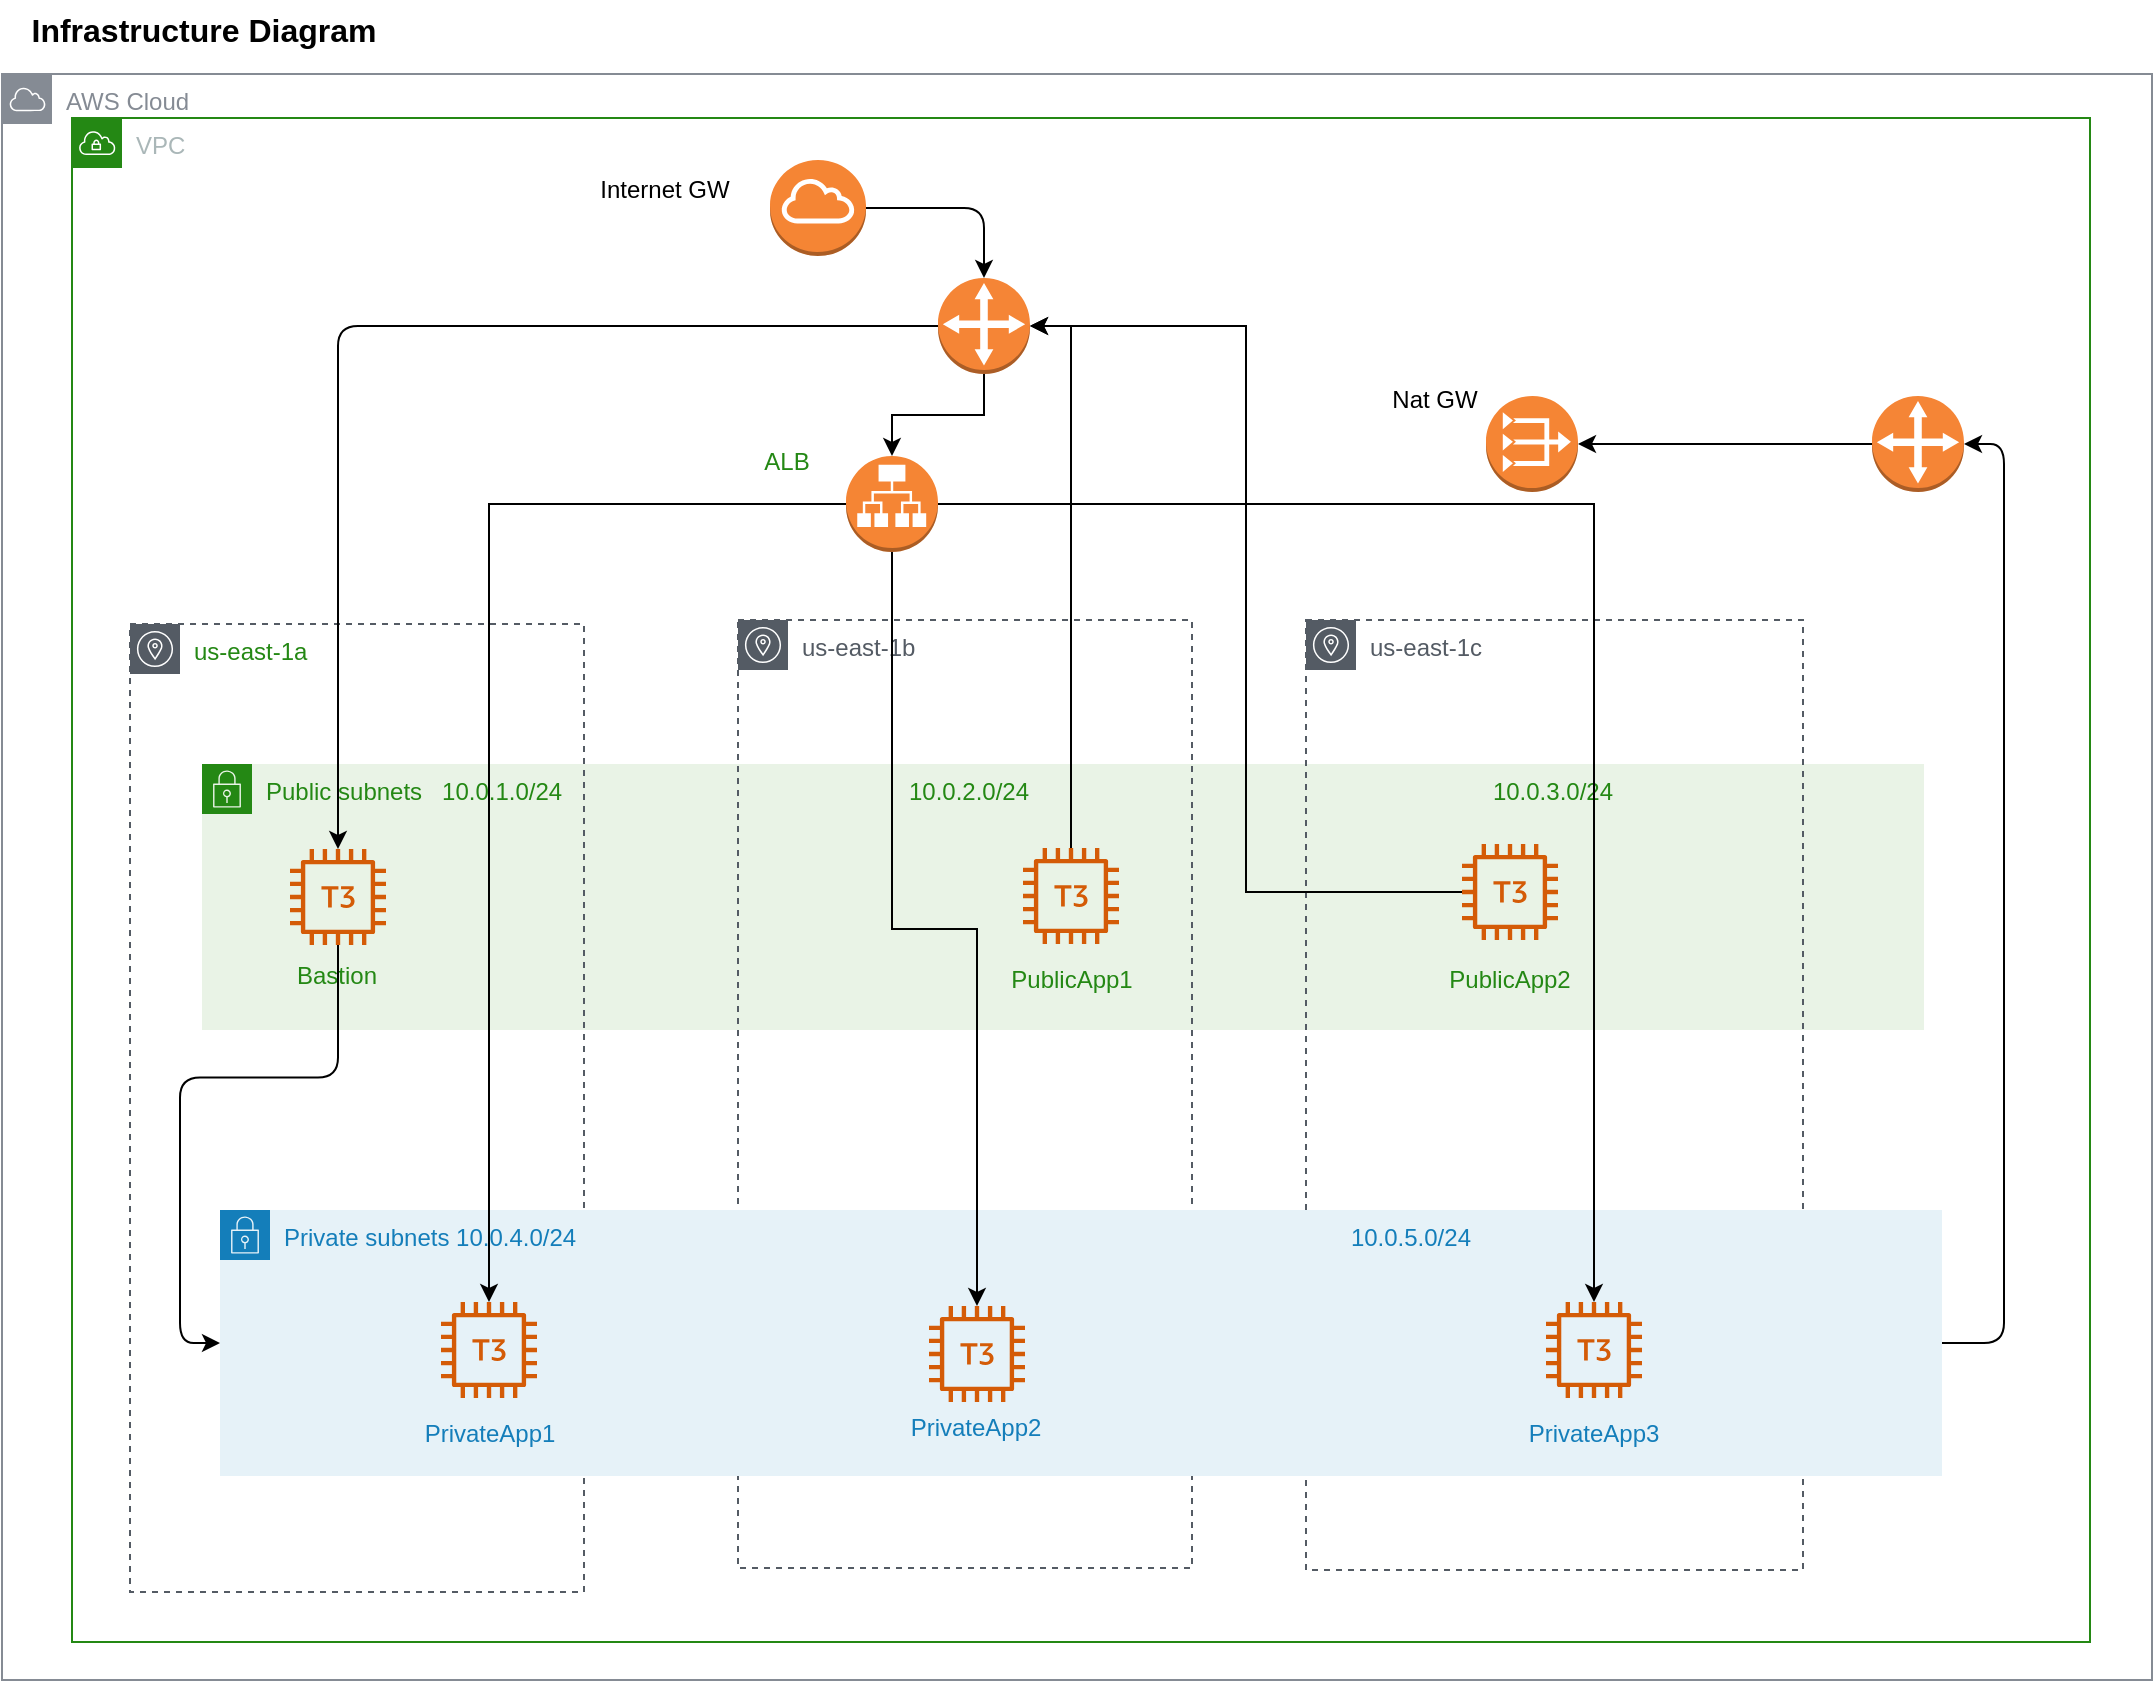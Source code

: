 <mxfile version="17.5.0" type="device"><diagram id="ZaeUpaU5NrVM3pMOw5OY" name="Page-1"><mxGraphModel dx="1822" dy="1162" grid="0" gridSize="10" guides="1" tooltips="1" connect="1" arrows="1" fold="1" page="0" pageScale="1" pageWidth="827" pageHeight="1169" math="0" shadow="0"><root><mxCell id="0"/><mxCell id="1" parent="0"/><mxCell id="vdh54kc-G9EMQjd5iicr-2" value="Public subnets&amp;nbsp; &amp;nbsp;10.0.1.0/24&amp;nbsp; &amp;nbsp; &amp;nbsp; &amp;nbsp; &amp;nbsp; &amp;nbsp; &amp;nbsp; &amp;nbsp; &amp;nbsp; &amp;nbsp; &amp;nbsp; &amp;nbsp; &amp;nbsp; &amp;nbsp; &amp;nbsp; &amp;nbsp; &amp;nbsp; &amp;nbsp; &amp;nbsp; &amp;nbsp; &amp;nbsp; &amp;nbsp; &amp;nbsp; &amp;nbsp; &amp;nbsp; &amp;nbsp; 10.0.2.0/24&lt;span style=&quot;white-space: pre&quot;&gt;&#9;&lt;/span&gt;&lt;span style=&quot;white-space: pre&quot;&gt;&#9;&lt;/span&gt;&lt;span style=&quot;white-space: pre&quot;&gt;&#9;&lt;/span&gt;&lt;span style=&quot;white-space: pre&quot;&gt;&#9;&lt;/span&gt;&lt;span style=&quot;white-space: pre&quot;&gt;&#9;&lt;/span&gt;&lt;span style=&quot;white-space: pre&quot;&gt;&#9;&lt;/span&gt;&lt;span style=&quot;white-space: pre&quot;&gt;&#9;&lt;/span&gt;&lt;span style=&quot;white-space: pre&quot;&gt;&#9;&lt;/span&gt;&lt;span style=&quot;white-space: pre&quot;&gt;&#9;&lt;/span&gt;10.0.3.0/24" style="points=[[0,0],[0.25,0],[0.5,0],[0.75,0],[1,0],[1,0.25],[1,0.5],[1,0.75],[1,1],[0.75,1],[0.5,1],[0.25,1],[0,1],[0,0.75],[0,0.5],[0,0.25]];outlineConnect=0;gradientColor=none;html=1;whiteSpace=wrap;fontSize=12;fontStyle=0;container=1;pointerEvents=0;collapsible=0;recursiveResize=0;shape=mxgraph.aws4.group;grIcon=mxgraph.aws4.group_security_group;grStroke=0;strokeColor=#248814;fillColor=#E9F3E6;verticalAlign=top;align=left;spacingLeft=30;fontColor=#248814;dashed=0;aspect=fixed;" parent="1" vertex="1"><mxGeometry x="-17" y="261" width="861" height="133" as="geometry"/></mxCell><mxCell id="vdh54kc-G9EMQjd5iicr-11" value="&lt;font color=&quot;#248814&quot;&gt;Bastion&lt;/font&gt;" style="text;html=1;strokeColor=none;fillColor=none;align=center;verticalAlign=middle;whiteSpace=wrap;rounded=0;" parent="vdh54kc-G9EMQjd5iicr-2" vertex="1"><mxGeometry x="46" y="94" width="43" height="24.5" as="geometry"/></mxCell><mxCell id="PANJtmzQxXZzJT5MNsFK-1" value="AWS Cloud" style="sketch=0;outlineConnect=0;gradientColor=none;html=1;whiteSpace=wrap;fontSize=12;fontStyle=0;shape=mxgraph.aws4.group;grIcon=mxgraph.aws4.group_aws_cloud;strokeColor=#858B94;fillColor=none;verticalAlign=top;align=left;spacingLeft=30;fontColor=#858B94;dashed=0;" parent="1" vertex="1"><mxGeometry x="-117" y="-84" width="1075" height="803" as="geometry"/></mxCell><mxCell id="PANJtmzQxXZzJT5MNsFK-3" value="us-east-1a" style="sketch=0;outlineConnect=0;gradientColor=none;html=1;whiteSpace=wrap;fontSize=12;fontStyle=0;shape=mxgraph.aws4.group;grIcon=mxgraph.aws4.group_availability_zone;strokeColor=#545B64;fillColor=none;verticalAlign=top;align=left;spacingLeft=30;fontColor=#248814;dashed=1;" parent="1" vertex="1"><mxGeometry x="-53" y="191" width="227" height="484" as="geometry"/></mxCell><mxCell id="PANJtmzQxXZzJT5MNsFK-4" value="VPC" style="points=[[0,0],[0.25,0],[0.5,0],[0.75,0],[1,0],[1,0.25],[1,0.5],[1,0.75],[1,1],[0.75,1],[0.5,1],[0.25,1],[0,1],[0,0.75],[0,0.5],[0,0.25]];outlineConnect=0;gradientColor=none;html=1;whiteSpace=wrap;fontSize=12;fontStyle=0;container=0;pointerEvents=0;collapsible=0;recursiveResize=0;shape=mxgraph.aws4.group;grIcon=mxgraph.aws4.group_vpc;strokeColor=#248814;fillColor=none;verticalAlign=top;align=left;spacingLeft=30;fontColor=#AAB7B8;dashed=0;" parent="1" vertex="1"><mxGeometry x="-82" y="-62" width="1009" height="762" as="geometry"/></mxCell><mxCell id="vdh54kc-G9EMQjd5iicr-44" value="" style="outlineConnect=0;dashed=0;verticalLabelPosition=bottom;verticalAlign=top;align=center;html=1;shape=mxgraph.aws3.vpc_nat_gateway;fillColor=#F58534;gradientColor=none;fontColor=#000000;aspect=fixed;" parent="1" vertex="1"><mxGeometry x="625" y="77" width="46" height="48" as="geometry"/></mxCell><mxCell id="vdh54kc-G9EMQjd5iicr-63" style="edgeStyle=orthogonalEdgeStyle;rounded=1;sketch=0;jumpStyle=none;orthogonalLoop=1;jettySize=auto;html=1;fontColor=#000000;strokeColor=default;" parent="1" source="vdh54kc-G9EMQjd5iicr-45" target="vdh54kc-G9EMQjd5iicr-44" edge="1"><mxGeometry relative="1" as="geometry"/></mxCell><mxCell id="vdh54kc-G9EMQjd5iicr-45" value="" style="outlineConnect=0;dashed=0;verticalLabelPosition=bottom;verticalAlign=top;align=center;html=1;shape=mxgraph.aws3.customer_gateway;fillColor=#F58536;gradientColor=none;fontColor=#147EBA;" parent="1" vertex="1"><mxGeometry x="818" y="77" width="46" height="48" as="geometry"/></mxCell><mxCell id="vdh54kc-G9EMQjd5iicr-49" style="edgeStyle=orthogonalEdgeStyle;rounded=1;orthogonalLoop=1;jettySize=auto;html=1;fontColor=#000000;exitX=1;exitY=0.5;exitDx=0;exitDy=0;entryX=1;entryY=0.5;entryDx=0;entryDy=0;entryPerimeter=0;" parent="1" source="vdh54kc-G9EMQjd5iicr-4" target="vdh54kc-G9EMQjd5iicr-45" edge="1"><mxGeometry relative="1" as="geometry"><mxPoint x="841" y="552" as="sourcePoint"/></mxGeometry></mxCell><mxCell id="vdh54kc-G9EMQjd5iicr-50" value="Nat GW" style="text;html=1;strokeColor=none;fillColor=none;align=center;verticalAlign=middle;whiteSpace=wrap;rounded=0;fontColor=#000000;" parent="1" vertex="1"><mxGeometry x="574" y="64" width="51" height="30" as="geometry"/></mxCell><mxCell id="vdh54kc-G9EMQjd5iicr-67" value="&lt;b&gt;&lt;font style=&quot;font-size: 16px&quot;&gt;Infrastructure Diagram&lt;/font&gt;&lt;/b&gt;" style="text;html=1;strokeColor=none;fillColor=none;align=center;verticalAlign=middle;whiteSpace=wrap;rounded=0;fontColor=#000000;" parent="1" vertex="1"><mxGeometry x="-107" y="-121" width="182" height="30" as="geometry"/></mxCell><mxCell id="vdh54kc-G9EMQjd5iicr-37" style="edgeStyle=orthogonalEdgeStyle;rounded=1;orthogonalLoop=1;jettySize=auto;html=1;fontColor=#147EBA;" parent="1" source="vdh54kc-G9EMQjd5iicr-36" target="vdh54kc-G9EMQjd5iicr-6" edge="1"><mxGeometry relative="1" as="geometry"/></mxCell><mxCell id="vdh54kc-G9EMQjd5iicr-62" style="edgeStyle=orthogonalEdgeStyle;rounded=1;sketch=0;jumpStyle=none;orthogonalLoop=1;jettySize=auto;html=1;entryX=0;entryY=0.5;entryDx=0;entryDy=0;fontColor=#000000;strokeColor=default;" parent="1" source="vdh54kc-G9EMQjd5iicr-6" target="vdh54kc-G9EMQjd5iicr-4" edge="1"><mxGeometry relative="1" as="geometry"/></mxCell><mxCell id="vdh54kc-G9EMQjd5iicr-6" value="" style="sketch=0;outlineConnect=0;fontColor=#232F3E;gradientColor=none;fillColor=#D45B07;strokeColor=none;dashed=0;verticalLabelPosition=bottom;verticalAlign=top;align=center;html=1;fontSize=12;fontStyle=0;aspect=fixed;pointerEvents=1;shape=mxgraph.aws4.t3_instance;" parent="1" vertex="1"><mxGeometry x="27" y="303.5" width="48" height="48" as="geometry"/></mxCell><mxCell id="vdh54kc-G9EMQjd5iicr-41" value="" style="outlineConnect=0;dashed=0;verticalLabelPosition=bottom;verticalAlign=top;align=center;html=1;shape=mxgraph.aws3.internet_gateway;fillColor=#F58534;gradientColor=none;fontColor=#147EBA;aspect=fixed;" parent="1" vertex="1"><mxGeometry x="267" y="-41" width="48" height="48" as="geometry"/></mxCell><mxCell id="vdh54kc-G9EMQjd5iicr-43" style="edgeStyle=orthogonalEdgeStyle;rounded=1;orthogonalLoop=1;jettySize=auto;html=1;fontColor=#000000;" parent="1" source="vdh54kc-G9EMQjd5iicr-41" target="vdh54kc-G9EMQjd5iicr-36" edge="1"><mxGeometry relative="1" as="geometry"/></mxCell><mxCell id="vdh54kc-G9EMQjd5iicr-27" value="us-east-1c" style="sketch=0;outlineConnect=0;gradientColor=none;html=1;whiteSpace=wrap;fontSize=12;fontStyle=0;shape=mxgraph.aws4.group;grIcon=mxgraph.aws4.group_availability_zone;strokeColor=#545B64;fillColor=none;verticalAlign=top;align=left;spacingLeft=30;fontColor=#545B64;dashed=1;" parent="1" vertex="1"><mxGeometry x="535" y="189" width="248.5" height="475" as="geometry"/></mxCell><mxCell id="arItJEiNYjGW9C_Hj2ry-1" value="us-east-1b" style="sketch=0;outlineConnect=0;gradientColor=none;html=1;whiteSpace=wrap;fontSize=12;fontStyle=0;shape=mxgraph.aws4.group;grIcon=mxgraph.aws4.group_availability_zone;strokeColor=#545B64;fillColor=none;verticalAlign=top;align=left;spacingLeft=30;fontColor=#545B64;dashed=1;aspect=fixed;" parent="1" vertex="1"><mxGeometry x="251" y="189" width="227" height="474" as="geometry"/></mxCell><mxCell id="arItJEiNYjGW9C_Hj2ry-9" style="edgeStyle=orthogonalEdgeStyle;rounded=0;orthogonalLoop=1;jettySize=auto;html=1;" parent="1" source="vdh54kc-G9EMQjd5iicr-36" target="arItJEiNYjGW9C_Hj2ry-8" edge="1"><mxGeometry relative="1" as="geometry"/></mxCell><mxCell id="vdh54kc-G9EMQjd5iicr-36" value="" style="outlineConnect=0;dashed=0;verticalLabelPosition=bottom;verticalAlign=top;align=center;html=1;shape=mxgraph.aws3.customer_gateway;fillColor=#F58536;gradientColor=none;fontColor=#147EBA;" parent="1" vertex="1"><mxGeometry x="351" y="18" width="46" height="48" as="geometry"/></mxCell><mxCell id="vdh54kc-G9EMQjd5iicr-42" value="Internet GW" style="text;html=1;strokeColor=none;fillColor=none;align=center;verticalAlign=middle;whiteSpace=wrap;rounded=0;fontColor=#000000;" parent="1" vertex="1"><mxGeometry x="178" y="-41" width="73" height="30" as="geometry"/></mxCell><mxCell id="vdh54kc-G9EMQjd5iicr-4" value="Private subnets 10.0.4.0/24 &lt;span style=&quot;white-space: pre&quot;&gt;&#9;&lt;/span&gt;&lt;span style=&quot;white-space: pre&quot;&gt;&#9;&lt;/span&gt;&lt;span style=&quot;white-space: pre&quot;&gt;&#9;&lt;/span&gt;&lt;span style=&quot;white-space: pre&quot;&gt;&#9;&lt;/span&gt;&lt;span style=&quot;white-space: pre&quot;&gt;&#9;&lt;/span&gt;&lt;span style=&quot;white-space: pre&quot;&gt;&#9;&lt;/span&gt;&lt;span style=&quot;white-space: pre&quot;&gt;&#9;&lt;/span&gt;&lt;span style=&quot;white-space: pre&quot;&gt;&#9;&lt;/span&gt;&lt;span style=&quot;white-space: pre&quot;&gt;&#9;&lt;/span&gt;&lt;span style=&quot;white-space: pre&quot;&gt;&#9;&lt;/span&gt;&lt;span style=&quot;white-space: pre&quot;&gt;&#9;&lt;/span&gt;&lt;span style=&quot;white-space: pre&quot;&gt;&#9;&lt;/span&gt;&lt;span style=&quot;white-space: pre&quot;&gt;&#9;&lt;/span&gt;&lt;span style=&quot;white-space: pre&quot;&gt;&#9;&lt;span style=&quot;white-space: pre&quot;&gt;&#9;&lt;/span&gt;&lt;/span&gt;10.0.5.0/24" style="points=[[0,0],[0.25,0],[0.5,0],[0.75,0],[1,0],[1,0.25],[1,0.5],[1,0.75],[1,1],[0.75,1],[0.5,1],[0.25,1],[0,1],[0,0.75],[0,0.5],[0,0.25]];outlineConnect=0;gradientColor=none;html=1;whiteSpace=wrap;fontSize=12;fontStyle=0;container=1;pointerEvents=0;collapsible=0;recursiveResize=0;shape=mxgraph.aws4.group;grIcon=mxgraph.aws4.group_security_group;grStroke=0;strokeColor=#147EBA;fillColor=#E6F2F8;verticalAlign=top;align=left;spacingLeft=30;fontColor=#147EBA;dashed=0;" parent="1" vertex="1"><mxGeometry x="-8" y="484" width="861" height="133" as="geometry"/></mxCell><mxCell id="vdh54kc-G9EMQjd5iicr-13" value="" style="sketch=0;outlineConnect=0;fontColor=#232F3E;gradientColor=none;fillColor=#D45B07;strokeColor=none;dashed=0;verticalLabelPosition=bottom;verticalAlign=top;align=center;html=1;fontSize=12;fontStyle=0;aspect=fixed;pointerEvents=1;shape=mxgraph.aws4.t3_instance;" parent="vdh54kc-G9EMQjd5iicr-4" vertex="1"><mxGeometry x="110.5" y="46" width="48" height="48" as="geometry"/></mxCell><mxCell id="vdh54kc-G9EMQjd5iicr-14" value="" style="sketch=0;outlineConnect=0;fontColor=#232F3E;gradientColor=none;fillColor=#D45B07;strokeColor=none;dashed=0;verticalLabelPosition=bottom;verticalAlign=top;align=center;html=1;fontSize=12;fontStyle=0;aspect=fixed;pointerEvents=1;shape=mxgraph.aws4.t3_instance;" parent="vdh54kc-G9EMQjd5iicr-4" vertex="1"><mxGeometry x="663" y="46" width="48" height="48" as="geometry"/></mxCell><mxCell id="vdh54kc-G9EMQjd5iicr-29" value="PrivateApp1" style="text;html=1;strokeColor=none;fillColor=none;align=center;verticalAlign=middle;whiteSpace=wrap;rounded=0;fontColor=#147EBA;" parent="vdh54kc-G9EMQjd5iicr-4" vertex="1"><mxGeometry x="93.63" y="99" width="81.75" height="25" as="geometry"/></mxCell><mxCell id="vdh54kc-G9EMQjd5iicr-65" value="PrivateApp3" style="text;html=1;strokeColor=none;fillColor=none;align=center;verticalAlign=middle;whiteSpace=wrap;rounded=0;fontColor=#147EBA;" parent="vdh54kc-G9EMQjd5iicr-4" vertex="1"><mxGeometry x="646.12" y="99" width="81.75" height="25" as="geometry"/></mxCell><mxCell id="arItJEiNYjGW9C_Hj2ry-5" value="" style="sketch=0;outlineConnect=0;fontColor=#232F3E;gradientColor=none;fillColor=#D45B07;strokeColor=none;dashed=0;verticalLabelPosition=bottom;verticalAlign=top;align=center;html=1;fontSize=12;fontStyle=0;aspect=fixed;pointerEvents=1;shape=mxgraph.aws4.t3_instance;" parent="1" vertex="1"><mxGeometry x="346.5" y="532" width="48" height="48" as="geometry"/></mxCell><mxCell id="arItJEiNYjGW9C_Hj2ry-6" value="PrivateApp2" style="text;html=1;strokeColor=none;fillColor=none;align=center;verticalAlign=middle;whiteSpace=wrap;rounded=0;fontColor=#147EBA;" parent="1" vertex="1"><mxGeometry x="328.63" y="580" width="81.75" height="25" as="geometry"/></mxCell><mxCell id="arItJEiNYjGW9C_Hj2ry-10" style="edgeStyle=orthogonalEdgeStyle;rounded=0;orthogonalLoop=1;jettySize=auto;html=1;" parent="1" source="arItJEiNYjGW9C_Hj2ry-8" target="vdh54kc-G9EMQjd5iicr-13" edge="1"><mxGeometry relative="1" as="geometry"/></mxCell><mxCell id="arItJEiNYjGW9C_Hj2ry-11" style="edgeStyle=orthogonalEdgeStyle;rounded=0;orthogonalLoop=1;jettySize=auto;html=1;" parent="1" source="arItJEiNYjGW9C_Hj2ry-8" target="arItJEiNYjGW9C_Hj2ry-5" edge="1"><mxGeometry relative="1" as="geometry"/></mxCell><mxCell id="arItJEiNYjGW9C_Hj2ry-12" style="edgeStyle=orthogonalEdgeStyle;rounded=0;orthogonalLoop=1;jettySize=auto;html=1;" parent="1" source="arItJEiNYjGW9C_Hj2ry-8" target="vdh54kc-G9EMQjd5iicr-14" edge="1"><mxGeometry relative="1" as="geometry"/></mxCell><mxCell id="arItJEiNYjGW9C_Hj2ry-8" value="" style="outlineConnect=0;dashed=0;verticalLabelPosition=bottom;verticalAlign=top;align=center;html=1;shape=mxgraph.aws3.application_load_balancer;fillColor=#F58534;gradientColor=none;aspect=fixed;" parent="1" vertex="1"><mxGeometry x="305" y="107" width="46" height="48" as="geometry"/></mxCell><mxCell id="vdh54kc-G9EMQjd5iicr-20" value="&lt;font color=&quot;#248814&quot;&gt;ALB&lt;/font&gt;" style="text;html=1;strokeColor=none;fillColor=none;align=center;verticalAlign=middle;whiteSpace=wrap;rounded=0;" parent="1" vertex="1"><mxGeometry x="254" y="98" width="43" height="24.5" as="geometry"/></mxCell><mxCell id="arItJEiNYjGW9C_Hj2ry-24" style="edgeStyle=orthogonalEdgeStyle;rounded=0;orthogonalLoop=1;jettySize=auto;html=1;entryX=1;entryY=0.5;entryDx=0;entryDy=0;entryPerimeter=0;fontColor=#248814;" parent="1" source="arItJEiNYjGW9C_Hj2ry-13" target="vdh54kc-G9EMQjd5iicr-36" edge="1"><mxGeometry relative="1" as="geometry"/></mxCell><mxCell id="arItJEiNYjGW9C_Hj2ry-13" value="" style="sketch=0;outlineConnect=0;fontColor=#232F3E;gradientColor=none;fillColor=#D45B07;strokeColor=none;dashed=0;verticalLabelPosition=bottom;verticalAlign=top;align=center;html=1;fontSize=12;fontStyle=0;aspect=fixed;pointerEvents=1;shape=mxgraph.aws4.t3_instance;" parent="1" vertex="1"><mxGeometry x="393.5" y="303" width="48" height="48" as="geometry"/></mxCell><mxCell id="arItJEiNYjGW9C_Hj2ry-14" value="PublicApp1" style="text;html=1;strokeColor=none;fillColor=none;align=center;verticalAlign=middle;whiteSpace=wrap;rounded=0;fontColor=#248814;" parent="1" vertex="1"><mxGeometry x="387.5" y="356" width="60" height="25" as="geometry"/></mxCell><mxCell id="arItJEiNYjGW9C_Hj2ry-15" value="PublicApp2" style="text;html=1;strokeColor=none;fillColor=none;align=center;verticalAlign=middle;whiteSpace=wrap;rounded=0;fontColor=#248814;" parent="1" vertex="1"><mxGeometry x="607" y="356" width="60" height="25" as="geometry"/></mxCell><mxCell id="arItJEiNYjGW9C_Hj2ry-19" style="edgeStyle=orthogonalEdgeStyle;rounded=0;orthogonalLoop=1;jettySize=auto;html=1;entryX=1;entryY=0.5;entryDx=0;entryDy=0;entryPerimeter=0;fontColor=#248814;" parent="1" source="arItJEiNYjGW9C_Hj2ry-16" target="vdh54kc-G9EMQjd5iicr-36" edge="1"><mxGeometry relative="1" as="geometry"/></mxCell><mxCell id="arItJEiNYjGW9C_Hj2ry-16" value="" style="sketch=0;outlineConnect=0;fontColor=#232F3E;gradientColor=none;fillColor=#D45B07;strokeColor=none;dashed=0;verticalLabelPosition=bottom;verticalAlign=top;align=center;html=1;fontSize=12;fontStyle=0;aspect=fixed;pointerEvents=1;shape=mxgraph.aws4.t3_instance;" parent="1" vertex="1"><mxGeometry x="613" y="301" width="48" height="48" as="geometry"/></mxCell></root></mxGraphModel></diagram></mxfile>